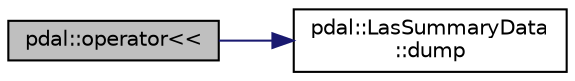 digraph "pdal::operator&lt;&lt;"
{
  edge [fontname="Helvetica",fontsize="10",labelfontname="Helvetica",labelfontsize="10"];
  node [fontname="Helvetica",fontsize="10",shape=record];
  rankdir="LR";
  Node1 [label="pdal::operator\<\<",height=0.2,width=0.4,color="black", fillcolor="grey75", style="filled", fontcolor="black"];
  Node1 -> Node2 [color="midnightblue",fontsize="10",style="solid",fontname="Helvetica"];
  Node2 [label="pdal::LasSummaryData\l::dump",height=0.2,width=0.4,color="black", fillcolor="white", style="filled",URL="$classpdal_1_1LasSummaryData.html#a7dd7d891208051ca57ad87d3b6ec7625"];
}
